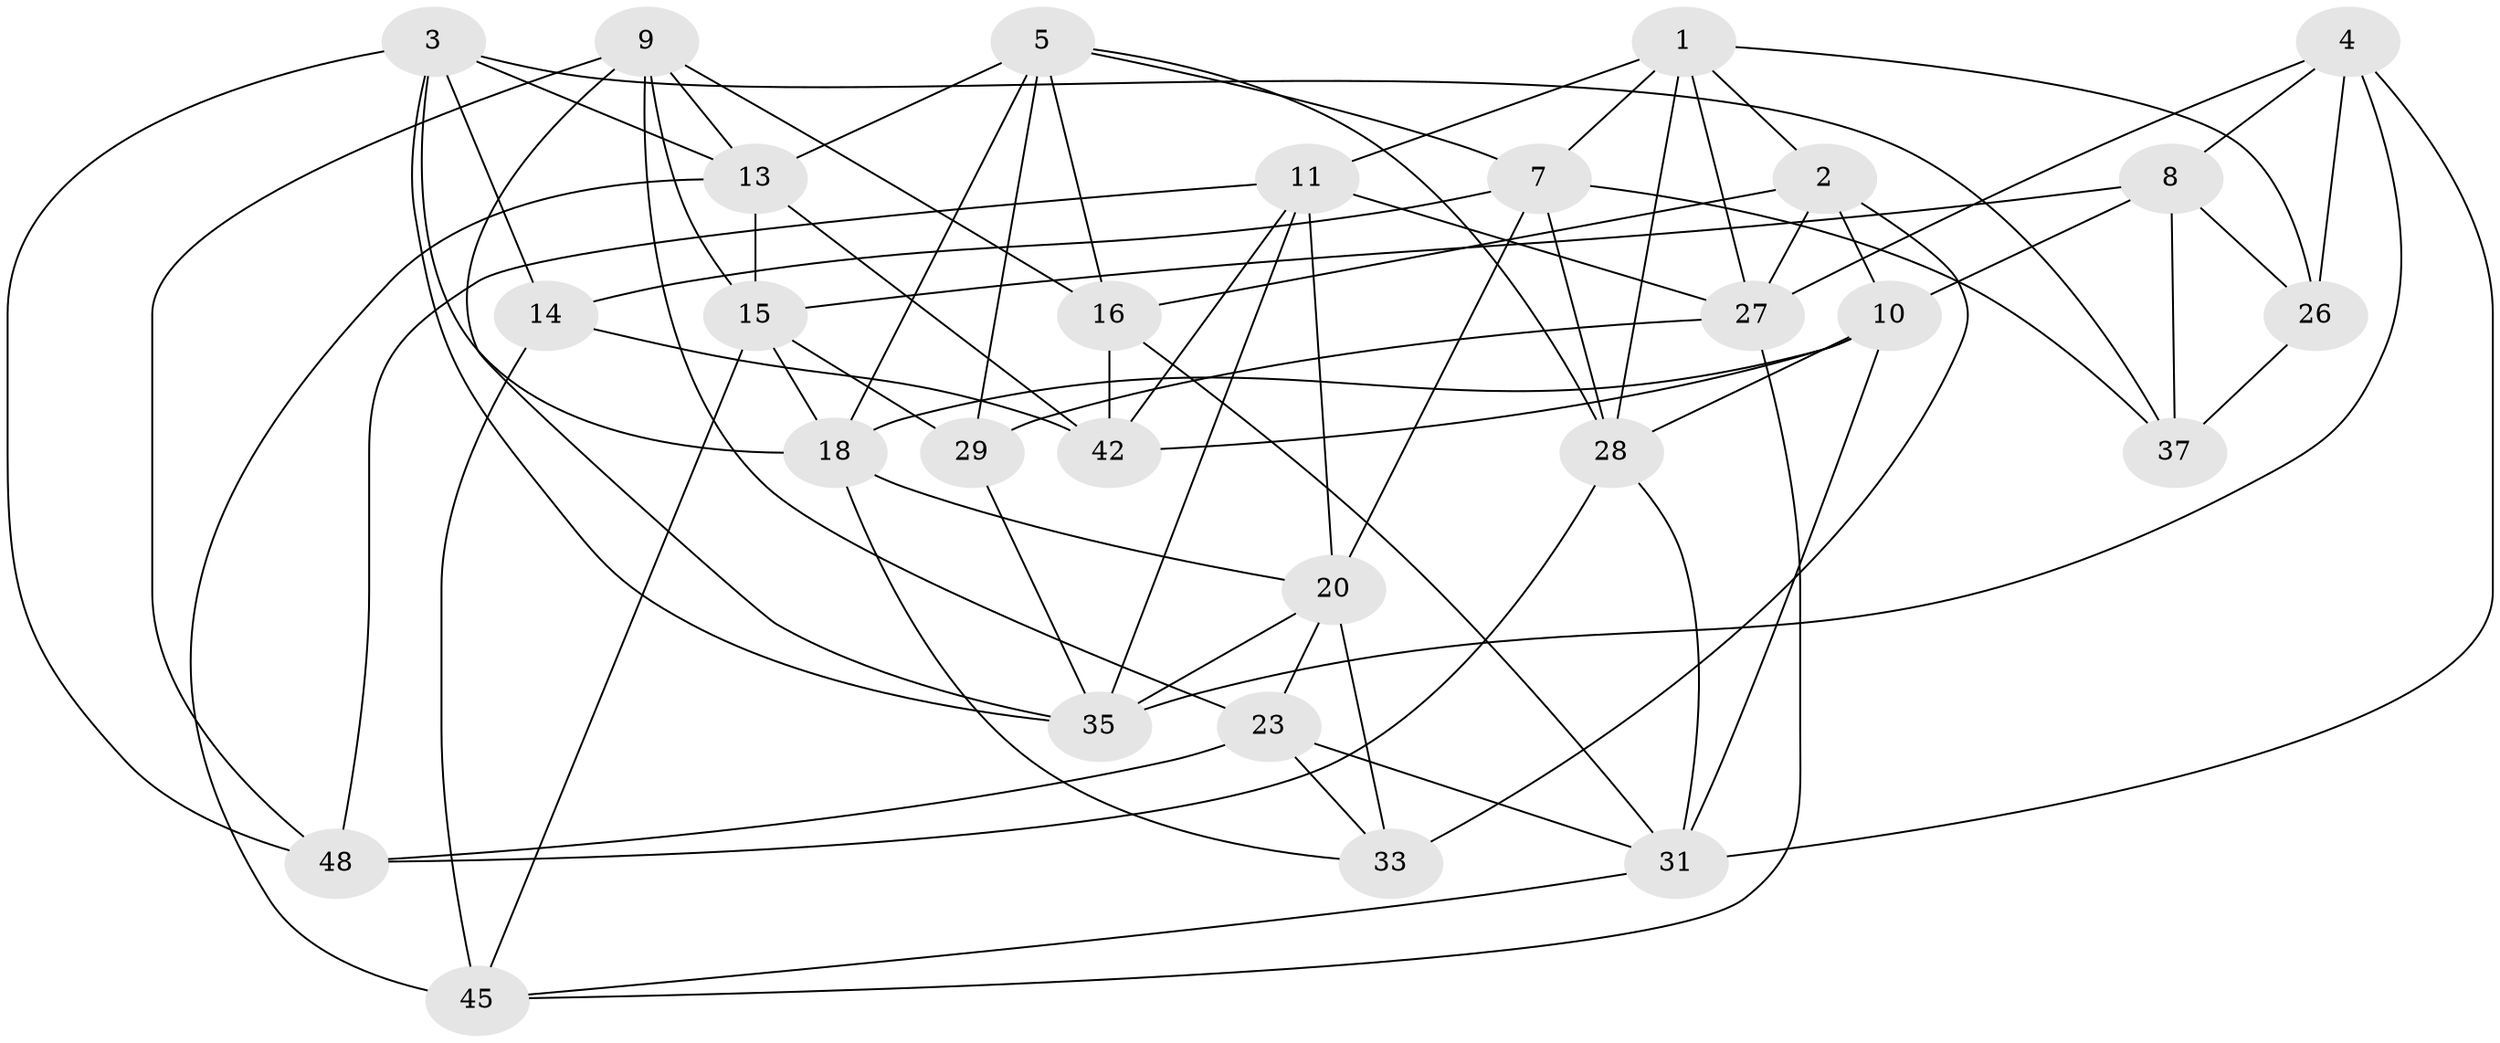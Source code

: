// Generated by graph-tools (version 1.1) at 2025/24/03/03/25 07:24:26]
// undirected, 28 vertices, 75 edges
graph export_dot {
graph [start="1"]
  node [color=gray90,style=filled];
  1 [super="+25"];
  2 [super="+22"];
  3 [super="+21"];
  4 [super="+6"];
  5 [super="+17"];
  7 [super="+51"];
  8 [super="+41"];
  9 [super="+43"];
  10 [super="+30"];
  11 [super="+12"];
  13 [super="+39"];
  14 [super="+24"];
  15 [super="+40"];
  16 [super="+34"];
  18 [super="+19"];
  20 [super="+50"];
  23 [super="+46"];
  26 [super="+32"];
  27 [super="+44"];
  28 [super="+36"];
  29;
  31 [super="+38"];
  33;
  35 [super="+52"];
  37;
  42 [super="+53"];
  45 [super="+47"];
  48 [super="+49"];
  1 -- 28;
  1 -- 7;
  1 -- 27;
  1 -- 26;
  1 -- 2;
  1 -- 11;
  2 -- 16 [weight=2];
  2 -- 33;
  2 -- 27;
  2 -- 10;
  3 -- 14;
  3 -- 18;
  3 -- 37;
  3 -- 35;
  3 -- 48;
  3 -- 13;
  4 -- 26 [weight=2];
  4 -- 35;
  4 -- 27;
  4 -- 8;
  4 -- 31;
  5 -- 18;
  5 -- 29;
  5 -- 28;
  5 -- 16;
  5 -- 13;
  5 -- 7;
  7 -- 28;
  7 -- 37;
  7 -- 20;
  7 -- 14;
  8 -- 26 [weight=2];
  8 -- 37;
  8 -- 10;
  8 -- 15;
  9 -- 16;
  9 -- 13;
  9 -- 23;
  9 -- 48;
  9 -- 35;
  9 -- 15;
  10 -- 31;
  10 -- 42;
  10 -- 18;
  10 -- 28;
  11 -- 27;
  11 -- 20;
  11 -- 48;
  11 -- 35;
  11 -- 42;
  13 -- 15;
  13 -- 45;
  13 -- 42;
  14 -- 42 [weight=2];
  14 -- 45 [weight=2];
  15 -- 29;
  15 -- 18;
  15 -- 45;
  16 -- 31;
  16 -- 42;
  18 -- 33;
  18 -- 20;
  20 -- 23;
  20 -- 33;
  20 -- 35;
  23 -- 48 [weight=2];
  23 -- 33;
  23 -- 31;
  26 -- 37;
  27 -- 29;
  27 -- 45;
  28 -- 48;
  28 -- 31;
  29 -- 35;
  31 -- 45;
}
